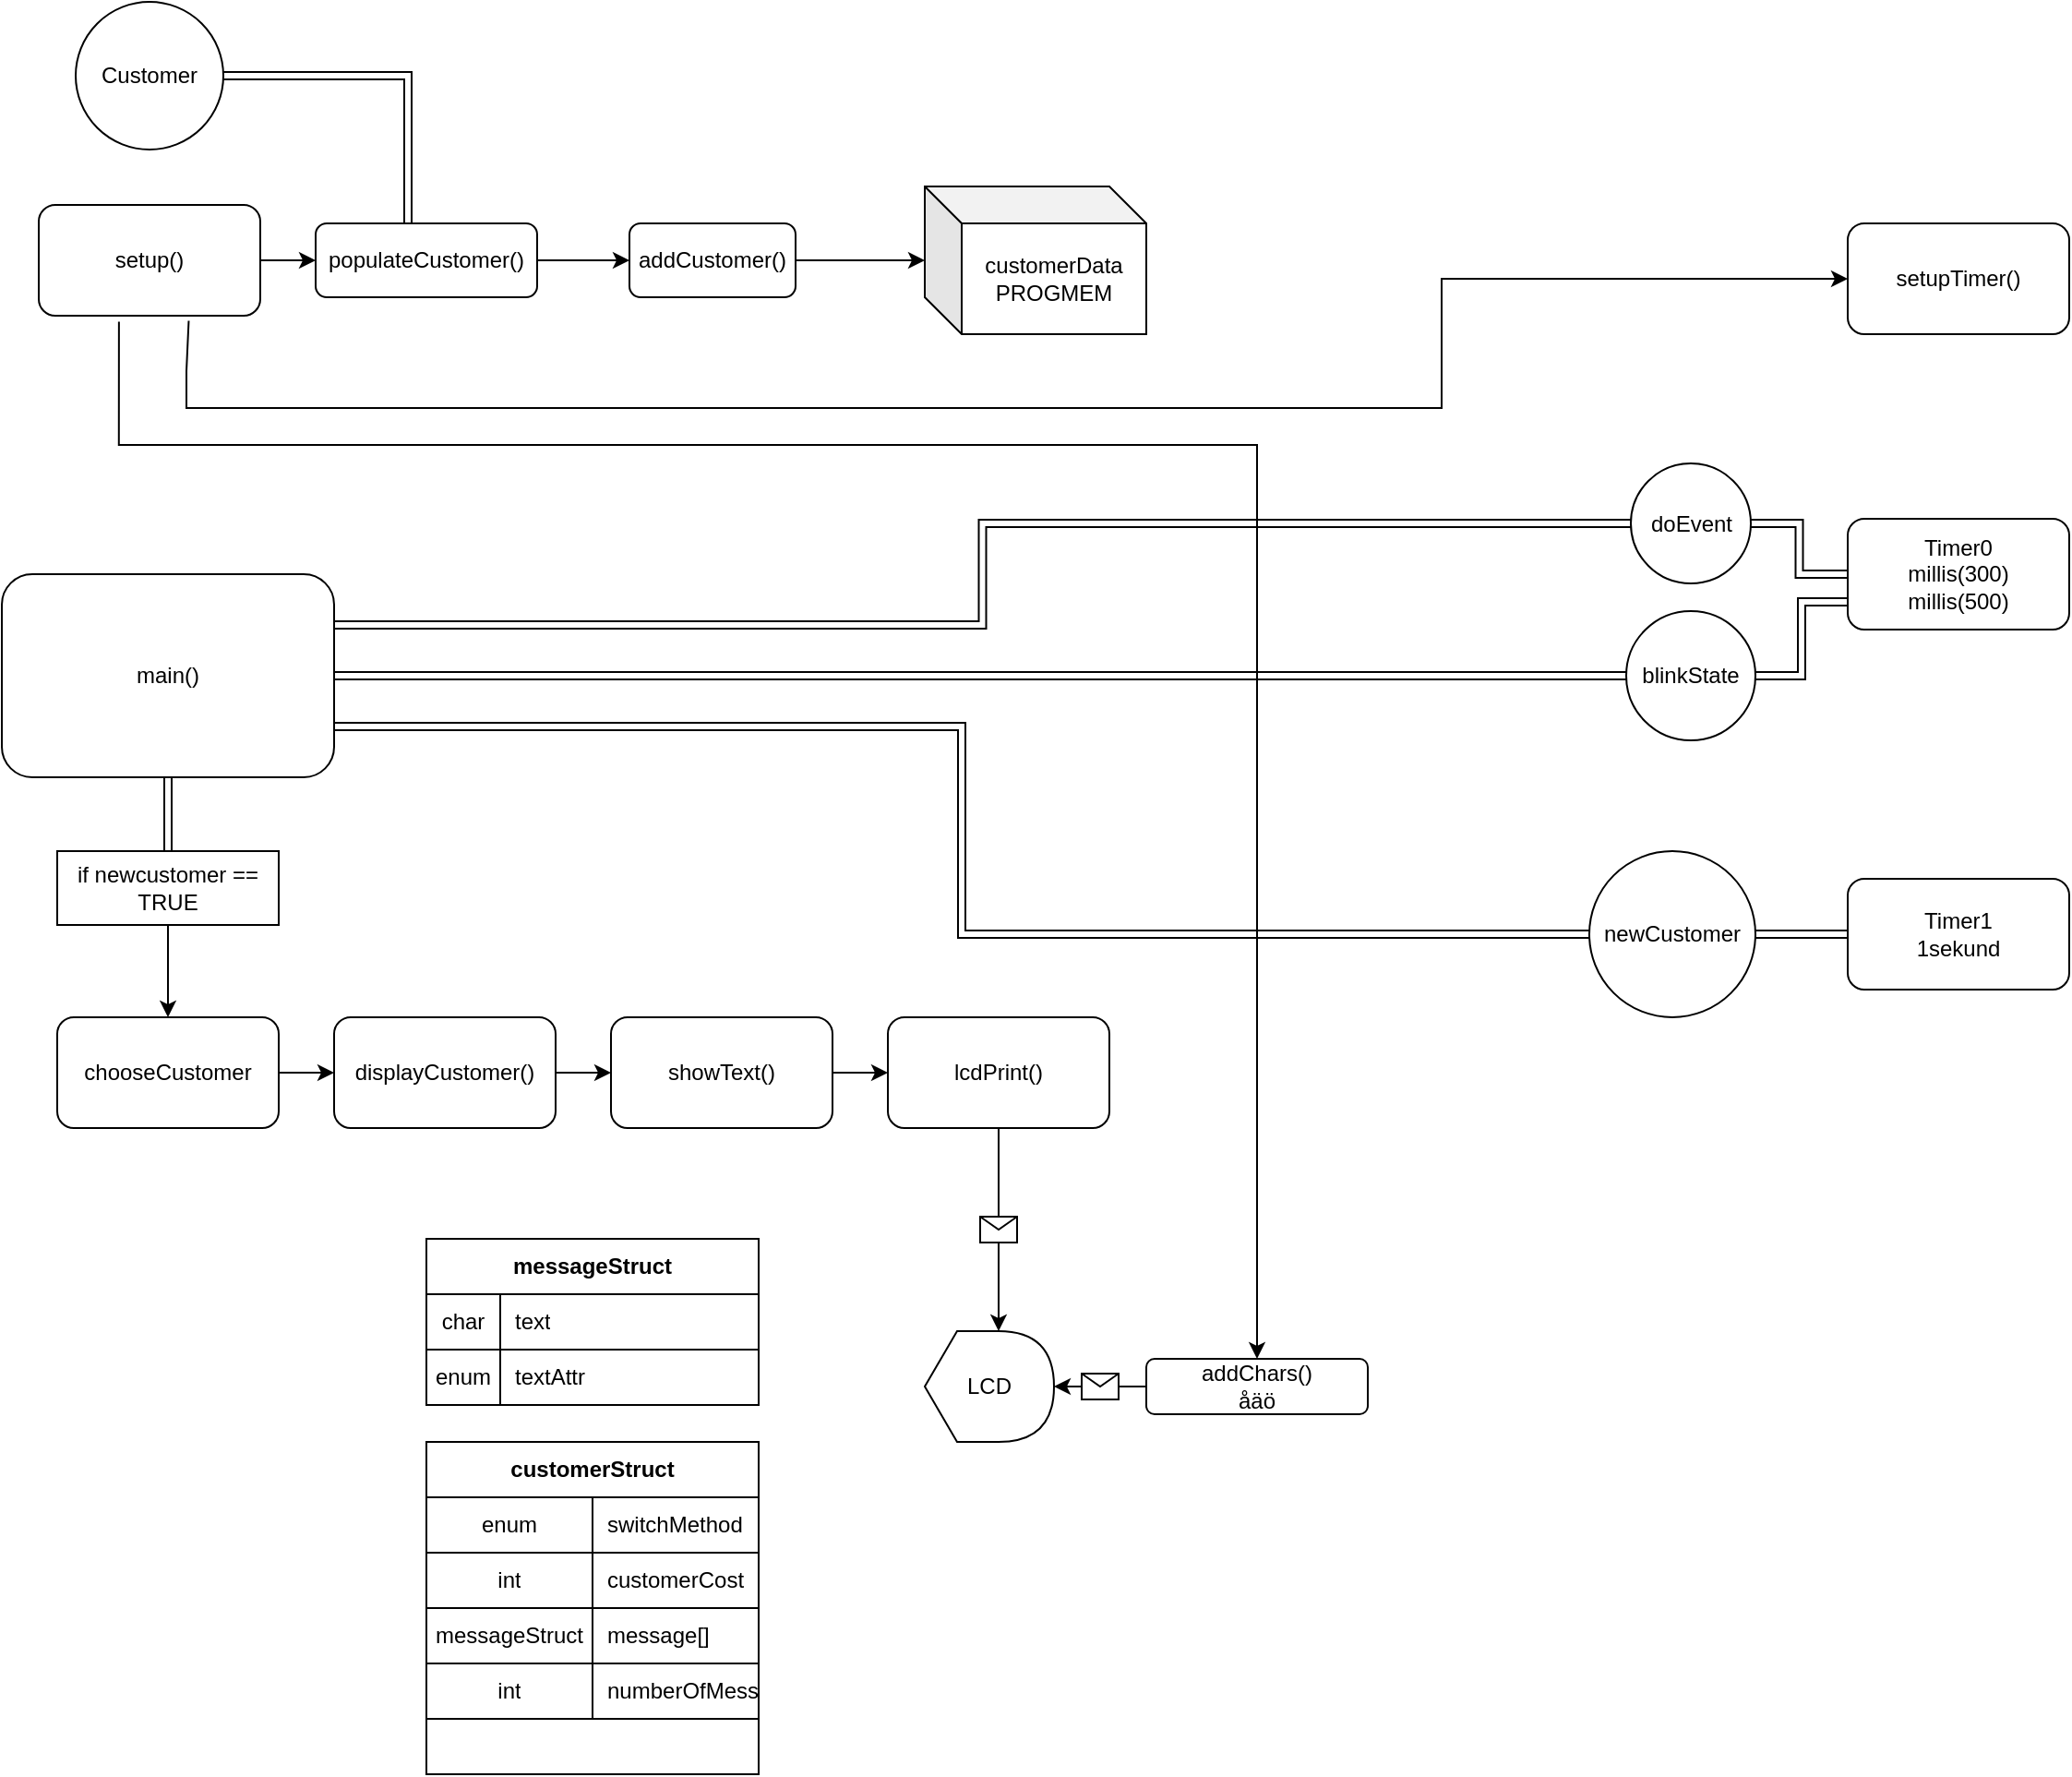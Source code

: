 <mxfile version="13.9.7" type="github">
  <diagram id="C5RBs43oDa-KdzZeNtuy" name="Page-1">
    <mxGraphModel dx="1209" dy="2297" grid="1" gridSize="10" guides="1" tooltips="1" connect="1" arrows="1" fold="1" page="1" pageScale="1" pageWidth="1169" pageHeight="1654" math="0" shadow="0">
      <root>
        <mxCell id="WIyWlLk6GJQsqaUBKTNV-0" />
        <mxCell id="WIyWlLk6GJQsqaUBKTNV-1" parent="WIyWlLk6GJQsqaUBKTNV-0" />
        <mxCell id="AeC5mfnTEmSeIsK8OsLa-0" value="setupTimer()" style="rounded=1;whiteSpace=wrap;html=1;" parent="WIyWlLk6GJQsqaUBKTNV-1" vertex="1">
          <mxGeometry x="1020" width="120" height="60" as="geometry" />
        </mxCell>
        <mxCell id="AeC5mfnTEmSeIsK8OsLa-89" value="" style="edgeStyle=orthogonalEdgeStyle;shape=link;rounded=0;orthogonalLoop=1;jettySize=auto;html=1;" parent="WIyWlLk6GJQsqaUBKTNV-1" source="AeC5mfnTEmSeIsK8OsLa-1" target="AeC5mfnTEmSeIsK8OsLa-87" edge="1">
          <mxGeometry relative="1" as="geometry" />
        </mxCell>
        <mxCell id="AeC5mfnTEmSeIsK8OsLa-1" value="Timer0&lt;br&gt;millis(300)&lt;br&gt;millis(500)" style="rounded=1;whiteSpace=wrap;html=1;" parent="WIyWlLk6GJQsqaUBKTNV-1" vertex="1">
          <mxGeometry x="1020" y="160" width="120" height="60" as="geometry" />
        </mxCell>
        <mxCell id="AeC5mfnTEmSeIsK8OsLa-88" value="" style="edgeStyle=orthogonalEdgeStyle;rounded=0;orthogonalLoop=1;jettySize=auto;html=1;shape=link;" parent="WIyWlLk6GJQsqaUBKTNV-1" source="AeC5mfnTEmSeIsK8OsLa-2" target="AeC5mfnTEmSeIsK8OsLa-86" edge="1">
          <mxGeometry relative="1" as="geometry" />
        </mxCell>
        <mxCell id="AeC5mfnTEmSeIsK8OsLa-2" value="Timer1&lt;br&gt;1sekund" style="rounded=1;whiteSpace=wrap;html=1;" parent="WIyWlLk6GJQsqaUBKTNV-1" vertex="1">
          <mxGeometry x="1020" y="355" width="120" height="60" as="geometry" />
        </mxCell>
        <mxCell id="AeC5mfnTEmSeIsK8OsLa-56" value="" style="edgeStyle=orthogonalEdgeStyle;rounded=0;orthogonalLoop=1;jettySize=auto;html=1;" parent="WIyWlLk6GJQsqaUBKTNV-1" source="AeC5mfnTEmSeIsK8OsLa-3" target="AeC5mfnTEmSeIsK8OsLa-6" edge="1">
          <mxGeometry relative="1" as="geometry" />
        </mxCell>
        <mxCell id="AeC5mfnTEmSeIsK8OsLa-3" value="setup()" style="rounded=1;whiteSpace=wrap;html=1;" parent="WIyWlLk6GJQsqaUBKTNV-1" vertex="1">
          <mxGeometry x="40" y="-10" width="120" height="60" as="geometry" />
        </mxCell>
        <mxCell id="AeC5mfnTEmSeIsK8OsLa-96" style="edgeStyle=orthogonalEdgeStyle;shape=link;rounded=0;orthogonalLoop=1;jettySize=auto;html=1;entryX=0;entryY=0.5;entryDx=0;entryDy=0;" parent="WIyWlLk6GJQsqaUBKTNV-1" source="AeC5mfnTEmSeIsK8OsLa-4" target="AeC5mfnTEmSeIsK8OsLa-92" edge="1">
          <mxGeometry relative="1" as="geometry" />
        </mxCell>
        <mxCell id="dDpZEbHmQVP0ViaYLFvV-11" value="" style="edgeStyle=orthogonalEdgeStyle;shape=link;rounded=0;orthogonalLoop=1;jettySize=auto;html=1;" edge="1" parent="WIyWlLk6GJQsqaUBKTNV-1" source="AeC5mfnTEmSeIsK8OsLa-4" target="dDpZEbHmQVP0ViaYLFvV-1">
          <mxGeometry relative="1" as="geometry" />
        </mxCell>
        <mxCell id="AeC5mfnTEmSeIsK8OsLa-4" value="main()" style="rounded=1;whiteSpace=wrap;html=1;" parent="WIyWlLk6GJQsqaUBKTNV-1" vertex="1">
          <mxGeometry x="20" y="190" width="180" height="110" as="geometry" />
        </mxCell>
        <mxCell id="AeC5mfnTEmSeIsK8OsLa-58" value="" style="edgeStyle=orthogonalEdgeStyle;rounded=0;orthogonalLoop=1;jettySize=auto;html=1;" parent="WIyWlLk6GJQsqaUBKTNV-1" source="AeC5mfnTEmSeIsK8OsLa-5" target="AeC5mfnTEmSeIsK8OsLa-36" edge="1">
          <mxGeometry relative="1" as="geometry" />
        </mxCell>
        <mxCell id="AeC5mfnTEmSeIsK8OsLa-5" value="addCustomer()" style="rounded=1;whiteSpace=wrap;html=1;" parent="WIyWlLk6GJQsqaUBKTNV-1" vertex="1">
          <mxGeometry x="360" width="90" height="40" as="geometry" />
        </mxCell>
        <mxCell id="AeC5mfnTEmSeIsK8OsLa-54" style="edgeStyle=orthogonalEdgeStyle;rounded=0;orthogonalLoop=1;jettySize=auto;html=1;entryX=1;entryY=0.5;entryDx=0;entryDy=0;shape=link;" parent="WIyWlLk6GJQsqaUBKTNV-1" source="AeC5mfnTEmSeIsK8OsLa-6" target="AeC5mfnTEmSeIsK8OsLa-52" edge="1">
          <mxGeometry relative="1" as="geometry">
            <mxPoint x="250" y="-80" as="targetPoint" />
            <Array as="points">
              <mxPoint x="240" y="-80" />
            </Array>
          </mxGeometry>
        </mxCell>
        <mxCell id="AeC5mfnTEmSeIsK8OsLa-57" value="" style="edgeStyle=orthogonalEdgeStyle;rounded=0;orthogonalLoop=1;jettySize=auto;html=1;" parent="WIyWlLk6GJQsqaUBKTNV-1" source="AeC5mfnTEmSeIsK8OsLa-6" target="AeC5mfnTEmSeIsK8OsLa-5" edge="1">
          <mxGeometry relative="1" as="geometry" />
        </mxCell>
        <mxCell id="AeC5mfnTEmSeIsK8OsLa-6" value="populateCustomer()" style="rounded=1;whiteSpace=wrap;html=1;" parent="WIyWlLk6GJQsqaUBKTNV-1" vertex="1">
          <mxGeometry x="190" width="120" height="40" as="geometry" />
        </mxCell>
        <mxCell id="AeC5mfnTEmSeIsK8OsLa-9" value="messageStruct" style="shape=table;html=1;whiteSpace=wrap;startSize=30;container=1;collapsible=0;childLayout=tableLayout;fixedRows=1;rowLines=0;fontStyle=1;align=center;" parent="WIyWlLk6GJQsqaUBKTNV-1" vertex="1">
          <mxGeometry x="250" y="550" width="180" height="90" as="geometry" />
        </mxCell>
        <mxCell id="AeC5mfnTEmSeIsK8OsLa-10" value="" style="shape=partialRectangle;html=1;whiteSpace=wrap;collapsible=0;dropTarget=0;pointerEvents=0;fillColor=none;top=0;left=0;bottom=1;right=0;points=[[0,0.5],[1,0.5]];portConstraint=eastwest;" parent="AeC5mfnTEmSeIsK8OsLa-9" vertex="1">
          <mxGeometry y="30" width="180" height="30" as="geometry" />
        </mxCell>
        <mxCell id="AeC5mfnTEmSeIsK8OsLa-11" value="char" style="shape=partialRectangle;html=1;whiteSpace=wrap;connectable=0;fillColor=none;top=0;left=0;bottom=0;right=0;overflow=hidden;" parent="AeC5mfnTEmSeIsK8OsLa-10" vertex="1">
          <mxGeometry width="40" height="30" as="geometry" />
        </mxCell>
        <mxCell id="AeC5mfnTEmSeIsK8OsLa-12" value="text" style="shape=partialRectangle;html=1;whiteSpace=wrap;connectable=0;fillColor=none;top=0;left=0;bottom=0;right=0;align=left;spacingLeft=6;overflow=hidden;" parent="AeC5mfnTEmSeIsK8OsLa-10" vertex="1">
          <mxGeometry x="40" width="140" height="30" as="geometry" />
        </mxCell>
        <mxCell id="AeC5mfnTEmSeIsK8OsLa-13" value="" style="shape=partialRectangle;html=1;whiteSpace=wrap;collapsible=0;dropTarget=0;pointerEvents=0;fillColor=none;top=0;left=0;bottom=0;right=0;points=[[0,0.5],[1,0.5]];portConstraint=eastwest;" parent="AeC5mfnTEmSeIsK8OsLa-9" vertex="1">
          <mxGeometry y="60" width="180" height="30" as="geometry" />
        </mxCell>
        <mxCell id="AeC5mfnTEmSeIsK8OsLa-14" value="enum" style="shape=partialRectangle;html=1;whiteSpace=wrap;connectable=0;fillColor=none;top=0;left=0;bottom=0;right=0;overflow=hidden;" parent="AeC5mfnTEmSeIsK8OsLa-13" vertex="1">
          <mxGeometry width="40" height="30" as="geometry" />
        </mxCell>
        <mxCell id="AeC5mfnTEmSeIsK8OsLa-15" value="textAttr" style="shape=partialRectangle;html=1;whiteSpace=wrap;connectable=0;fillColor=none;top=0;left=0;bottom=0;right=0;align=left;spacingLeft=6;overflow=hidden;" parent="AeC5mfnTEmSeIsK8OsLa-13" vertex="1">
          <mxGeometry x="40" width="140" height="30" as="geometry" />
        </mxCell>
        <mxCell id="AeC5mfnTEmSeIsK8OsLa-19" value="customerStruct" style="shape=table;html=1;whiteSpace=wrap;startSize=30;container=1;collapsible=0;childLayout=tableLayout;fixedRows=1;rowLines=1;fontStyle=1;align=center;verticalAlign=middle;" parent="WIyWlLk6GJQsqaUBKTNV-1" vertex="1">
          <mxGeometry x="250" y="660" width="180" height="180" as="geometry" />
        </mxCell>
        <mxCell id="AeC5mfnTEmSeIsK8OsLa-20" value="" style="shape=partialRectangle;html=1;whiteSpace=wrap;collapsible=0;dropTarget=0;pointerEvents=0;fillColor=none;top=0;left=0;bottom=1;right=0;points=[[0,0.5],[1,0.5]];portConstraint=eastwest;" parent="AeC5mfnTEmSeIsK8OsLa-19" vertex="1">
          <mxGeometry y="30" width="180" height="30" as="geometry" />
        </mxCell>
        <mxCell id="AeC5mfnTEmSeIsK8OsLa-21" value="enum" style="shape=partialRectangle;html=1;whiteSpace=wrap;connectable=0;fillColor=none;top=0;left=0;bottom=0;right=0;overflow=hidden;" parent="AeC5mfnTEmSeIsK8OsLa-20" vertex="1">
          <mxGeometry width="90" height="30" as="geometry" />
        </mxCell>
        <mxCell id="AeC5mfnTEmSeIsK8OsLa-22" value="switchMethod" style="shape=partialRectangle;html=1;whiteSpace=wrap;connectable=0;fillColor=none;top=0;left=0;bottom=0;right=0;align=left;spacingLeft=6;overflow=hidden;" parent="AeC5mfnTEmSeIsK8OsLa-20" vertex="1">
          <mxGeometry x="90" width="90" height="30" as="geometry" />
        </mxCell>
        <mxCell id="AeC5mfnTEmSeIsK8OsLa-23" value="" style="shape=partialRectangle;html=1;whiteSpace=wrap;collapsible=0;dropTarget=0;pointerEvents=0;fillColor=none;top=0;left=0;bottom=0;right=0;points=[[0,0.5],[1,0.5]];portConstraint=eastwest;" parent="AeC5mfnTEmSeIsK8OsLa-19" vertex="1">
          <mxGeometry y="60" width="180" height="30" as="geometry" />
        </mxCell>
        <mxCell id="AeC5mfnTEmSeIsK8OsLa-24" value="int" style="shape=partialRectangle;html=1;whiteSpace=wrap;connectable=0;fillColor=none;top=1;left=0;bottom=1;right=0;overflow=hidden;" parent="AeC5mfnTEmSeIsK8OsLa-23" vertex="1">
          <mxGeometry width="90" height="30" as="geometry" />
        </mxCell>
        <mxCell id="AeC5mfnTEmSeIsK8OsLa-25" value="customerCost" style="shape=partialRectangle;html=1;whiteSpace=wrap;connectable=0;fillColor=none;top=1;left=0;bottom=1;right=0;align=left;spacingLeft=6;overflow=hidden;" parent="AeC5mfnTEmSeIsK8OsLa-23" vertex="1">
          <mxGeometry x="90" width="90" height="30" as="geometry" />
        </mxCell>
        <mxCell id="AeC5mfnTEmSeIsK8OsLa-26" value="" style="shape=partialRectangle;html=1;whiteSpace=wrap;collapsible=0;dropTarget=0;pointerEvents=0;fillColor=none;top=0;left=0;bottom=0;right=0;points=[[0,0.5],[1,0.5]];portConstraint=eastwest;" parent="AeC5mfnTEmSeIsK8OsLa-19" vertex="1">
          <mxGeometry y="90" width="180" height="30" as="geometry" />
        </mxCell>
        <mxCell id="AeC5mfnTEmSeIsK8OsLa-27" value="messageStruct" style="shape=partialRectangle;html=1;whiteSpace=wrap;connectable=0;fillColor=none;top=1;left=0;bottom=1;right=0;overflow=hidden;" parent="AeC5mfnTEmSeIsK8OsLa-26" vertex="1">
          <mxGeometry width="90" height="30" as="geometry" />
        </mxCell>
        <mxCell id="AeC5mfnTEmSeIsK8OsLa-28" value="message[]" style="shape=partialRectangle;html=1;whiteSpace=wrap;connectable=0;fillColor=none;top=1;left=0;bottom=1;right=0;align=left;spacingLeft=6;overflow=hidden;" parent="AeC5mfnTEmSeIsK8OsLa-26" vertex="1">
          <mxGeometry x="90" width="90" height="30" as="geometry" />
        </mxCell>
        <mxCell id="AeC5mfnTEmSeIsK8OsLa-33" style="shape=partialRectangle;html=1;whiteSpace=wrap;collapsible=0;dropTarget=0;pointerEvents=0;fillColor=none;top=0;left=0;bottom=0;right=0;points=[[0,0.5],[1,0.5]];portConstraint=eastwest;" parent="AeC5mfnTEmSeIsK8OsLa-19" vertex="1">
          <mxGeometry y="120" width="180" height="30" as="geometry" />
        </mxCell>
        <mxCell id="AeC5mfnTEmSeIsK8OsLa-34" value="int" style="shape=partialRectangle;html=1;whiteSpace=wrap;connectable=0;fillColor=none;top=1;left=0;bottom=1;right=0;overflow=hidden;" parent="AeC5mfnTEmSeIsK8OsLa-33" vertex="1">
          <mxGeometry width="90" height="30" as="geometry" />
        </mxCell>
        <mxCell id="AeC5mfnTEmSeIsK8OsLa-35" value="numberOfMessages" style="shape=partialRectangle;html=1;whiteSpace=wrap;connectable=0;fillColor=none;top=1;left=0;bottom=1;right=0;align=left;spacingLeft=6;overflow=hidden;" parent="AeC5mfnTEmSeIsK8OsLa-33" vertex="1">
          <mxGeometry x="90" width="90" height="30" as="geometry" />
        </mxCell>
        <mxCell id="AeC5mfnTEmSeIsK8OsLa-36" value="customerData PROGMEM" style="shape=cube;whiteSpace=wrap;html=1;boundedLbl=1;backgroundOutline=1;darkOpacity=0.05;darkOpacity2=0.1;strokeColor=#000000;" parent="WIyWlLk6GJQsqaUBKTNV-1" vertex="1">
          <mxGeometry x="520" y="-20" width="120" height="80" as="geometry" />
        </mxCell>
        <mxCell id="AeC5mfnTEmSeIsK8OsLa-76" value="" style="edgeStyle=orthogonalEdgeStyle;rounded=0;orthogonalLoop=1;jettySize=auto;html=1;" parent="WIyWlLk6GJQsqaUBKTNV-1" source="AeC5mfnTEmSeIsK8OsLa-37" target="AeC5mfnTEmSeIsK8OsLa-38" edge="1">
          <mxGeometry relative="1" as="geometry" />
        </mxCell>
        <mxCell id="AeC5mfnTEmSeIsK8OsLa-37" value="chooseCustomer" style="rounded=1;whiteSpace=wrap;html=1;strokeColor=#000000;" parent="WIyWlLk6GJQsqaUBKTNV-1" vertex="1">
          <mxGeometry x="50" y="430" width="120" height="60" as="geometry" />
        </mxCell>
        <mxCell id="AeC5mfnTEmSeIsK8OsLa-75" value="" style="edgeStyle=orthogonalEdgeStyle;rounded=0;orthogonalLoop=1;jettySize=auto;html=1;" parent="WIyWlLk6GJQsqaUBKTNV-1" source="AeC5mfnTEmSeIsK8OsLa-38" target="AeC5mfnTEmSeIsK8OsLa-39" edge="1">
          <mxGeometry relative="1" as="geometry" />
        </mxCell>
        <mxCell id="AeC5mfnTEmSeIsK8OsLa-38" value="displayCustomer()" style="rounded=1;whiteSpace=wrap;html=1;strokeColor=#000000;" parent="WIyWlLk6GJQsqaUBKTNV-1" vertex="1">
          <mxGeometry x="200" y="430" width="120" height="60" as="geometry" />
        </mxCell>
        <mxCell id="AeC5mfnTEmSeIsK8OsLa-74" value="" style="edgeStyle=orthogonalEdgeStyle;rounded=0;orthogonalLoop=1;jettySize=auto;html=1;" parent="WIyWlLk6GJQsqaUBKTNV-1" source="AeC5mfnTEmSeIsK8OsLa-39" target="AeC5mfnTEmSeIsK8OsLa-44" edge="1">
          <mxGeometry relative="1" as="geometry" />
        </mxCell>
        <mxCell id="AeC5mfnTEmSeIsK8OsLa-39" value="showText()" style="rounded=1;whiteSpace=wrap;html=1;strokeColor=#000000;" parent="WIyWlLk6GJQsqaUBKTNV-1" vertex="1">
          <mxGeometry x="350" y="430" width="120" height="60" as="geometry" />
        </mxCell>
        <mxCell id="AeC5mfnTEmSeIsK8OsLa-42" value="LCD" style="shape=display;whiteSpace=wrap;html=1;strokeColor=#000000;" parent="WIyWlLk6GJQsqaUBKTNV-1" vertex="1">
          <mxGeometry x="520" y="600" width="70" height="60" as="geometry" />
        </mxCell>
        <mxCell id="AeC5mfnTEmSeIsK8OsLa-77" style="edgeStyle=orthogonalEdgeStyle;rounded=0;orthogonalLoop=1;jettySize=auto;html=1;entryX=0.5;entryY=0;entryDx=0;entryDy=0;exitX=0.362;exitY=1.054;exitDx=0;exitDy=0;exitPerimeter=0;" parent="WIyWlLk6GJQsqaUBKTNV-1" source="AeC5mfnTEmSeIsK8OsLa-3" target="AeC5mfnTEmSeIsK8OsLa-43" edge="1">
          <mxGeometry relative="1" as="geometry">
            <mxPoint x="80" y="120" as="sourcePoint" />
            <Array as="points">
              <mxPoint x="83" y="120" />
              <mxPoint x="700" y="120" />
            </Array>
          </mxGeometry>
        </mxCell>
        <mxCell id="AeC5mfnTEmSeIsK8OsLa-43" value="addChars()&lt;br&gt;åäö" style="rounded=1;whiteSpace=wrap;html=1;strokeColor=#000000;" parent="WIyWlLk6GJQsqaUBKTNV-1" vertex="1">
          <mxGeometry x="640" y="615" width="120" height="30" as="geometry" />
        </mxCell>
        <mxCell id="AeC5mfnTEmSeIsK8OsLa-44" value="lcdPrint()" style="rounded=1;whiteSpace=wrap;html=1;strokeColor=#000000;" parent="WIyWlLk6GJQsqaUBKTNV-1" vertex="1">
          <mxGeometry x="500" y="430" width="120" height="60" as="geometry" />
        </mxCell>
        <mxCell id="AeC5mfnTEmSeIsK8OsLa-52" value="Customer" style="ellipse;whiteSpace=wrap;html=1;aspect=fixed;strokeColor=#000000;" parent="WIyWlLk6GJQsqaUBKTNV-1" vertex="1">
          <mxGeometry x="60" y="-120" width="80" height="80" as="geometry" />
        </mxCell>
        <mxCell id="AeC5mfnTEmSeIsK8OsLa-62" value="" style="endArrow=classic;html=1;exitX=0.677;exitY=1.046;exitDx=0;exitDy=0;entryX=0;entryY=0.5;entryDx=0;entryDy=0;exitPerimeter=0;rounded=0;" parent="WIyWlLk6GJQsqaUBKTNV-1" source="AeC5mfnTEmSeIsK8OsLa-3" target="AeC5mfnTEmSeIsK8OsLa-0" edge="1">
          <mxGeometry width="50" height="50" relative="1" as="geometry">
            <mxPoint x="510" y="290" as="sourcePoint" />
            <mxPoint x="960" y="30" as="targetPoint" />
            <Array as="points">
              <mxPoint x="120" y="80" />
              <mxPoint x="120" y="100" />
              <mxPoint x="700" y="100" />
              <mxPoint x="800" y="100" />
              <mxPoint x="800" y="30" />
            </Array>
          </mxGeometry>
        </mxCell>
        <mxCell id="AeC5mfnTEmSeIsK8OsLa-79" value="" style="endArrow=classic;html=1;exitX=0.5;exitY=1;exitDx=0;exitDy=0;entryX=0;entryY=0;entryDx=40;entryDy=0;entryPerimeter=0;" parent="WIyWlLk6GJQsqaUBKTNV-1" source="AeC5mfnTEmSeIsK8OsLa-44" target="AeC5mfnTEmSeIsK8OsLa-42" edge="1">
          <mxGeometry relative="1" as="geometry">
            <mxPoint x="355" y="580" as="sourcePoint" />
            <mxPoint x="530" y="560" as="targetPoint" />
          </mxGeometry>
        </mxCell>
        <mxCell id="AeC5mfnTEmSeIsK8OsLa-80" value="" style="shape=message;html=1;outlineConnect=0;" parent="AeC5mfnTEmSeIsK8OsLa-79" vertex="1">
          <mxGeometry width="20" height="14" relative="1" as="geometry">
            <mxPoint x="-10" y="-7" as="offset" />
          </mxGeometry>
        </mxCell>
        <mxCell id="AeC5mfnTEmSeIsK8OsLa-81" value="" style="endArrow=classic;html=1;exitX=0;exitY=0.5;exitDx=0;exitDy=0;" parent="WIyWlLk6GJQsqaUBKTNV-1" source="AeC5mfnTEmSeIsK8OsLa-43" edge="1">
          <mxGeometry relative="1" as="geometry">
            <mxPoint x="630" y="630" as="sourcePoint" />
            <mxPoint x="590" y="630" as="targetPoint" />
          </mxGeometry>
        </mxCell>
        <mxCell id="AeC5mfnTEmSeIsK8OsLa-82" value="" style="shape=message;html=1;outlineConnect=0;" parent="AeC5mfnTEmSeIsK8OsLa-81" vertex="1">
          <mxGeometry width="20" height="14" relative="1" as="geometry">
            <mxPoint x="-10" y="-7" as="offset" />
          </mxGeometry>
        </mxCell>
        <mxCell id="dDpZEbHmQVP0ViaYLFvV-6" style="edgeStyle=orthogonalEdgeStyle;rounded=0;orthogonalLoop=1;jettySize=auto;html=1;exitX=0;exitY=0.5;exitDx=0;exitDy=0;entryX=1;entryY=0.75;entryDx=0;entryDy=0;shape=link;" edge="1" parent="WIyWlLk6GJQsqaUBKTNV-1" source="AeC5mfnTEmSeIsK8OsLa-86" target="AeC5mfnTEmSeIsK8OsLa-4">
          <mxGeometry relative="1" as="geometry" />
        </mxCell>
        <mxCell id="AeC5mfnTEmSeIsK8OsLa-86" value="newCustomer" style="ellipse;whiteSpace=wrap;html=1;aspect=fixed;strokeColor=#000000;" parent="WIyWlLk6GJQsqaUBKTNV-1" vertex="1">
          <mxGeometry x="880" y="340" width="90" height="90" as="geometry" />
        </mxCell>
        <mxCell id="AeC5mfnTEmSeIsK8OsLa-97" style="edgeStyle=orthogonalEdgeStyle;shape=link;rounded=0;orthogonalLoop=1;jettySize=auto;html=1;entryX=1;entryY=0.25;entryDx=0;entryDy=0;" parent="WIyWlLk6GJQsqaUBKTNV-1" source="AeC5mfnTEmSeIsK8OsLa-87" target="AeC5mfnTEmSeIsK8OsLa-4" edge="1">
          <mxGeometry relative="1" as="geometry">
            <mxPoint x="860" y="220" as="targetPoint" />
          </mxGeometry>
        </mxCell>
        <mxCell id="AeC5mfnTEmSeIsK8OsLa-87" value="doEvent" style="ellipse;whiteSpace=wrap;html=1;aspect=fixed;strokeColor=#000000;" parent="WIyWlLk6GJQsqaUBKTNV-1" vertex="1">
          <mxGeometry x="902.5" y="130" width="65" height="65" as="geometry" />
        </mxCell>
        <mxCell id="AeC5mfnTEmSeIsK8OsLa-94" style="edgeStyle=orthogonalEdgeStyle;shape=link;rounded=0;orthogonalLoop=1;jettySize=auto;html=1;exitX=1;exitY=0.5;exitDx=0;exitDy=0;entryX=0;entryY=0.75;entryDx=0;entryDy=0;" parent="WIyWlLk6GJQsqaUBKTNV-1" source="AeC5mfnTEmSeIsK8OsLa-92" target="AeC5mfnTEmSeIsK8OsLa-1" edge="1">
          <mxGeometry relative="1" as="geometry" />
        </mxCell>
        <mxCell id="AeC5mfnTEmSeIsK8OsLa-92" value="blinkState" style="ellipse;whiteSpace=wrap;html=1;aspect=fixed;strokeColor=#000000;" parent="WIyWlLk6GJQsqaUBKTNV-1" vertex="1">
          <mxGeometry x="900" y="210" width="70" height="70" as="geometry" />
        </mxCell>
        <mxCell id="dDpZEbHmQVP0ViaYLFvV-13" value="" style="edgeStyle=orthogonalEdgeStyle;rounded=0;orthogonalLoop=1;jettySize=auto;html=1;" edge="1" parent="WIyWlLk6GJQsqaUBKTNV-1" source="dDpZEbHmQVP0ViaYLFvV-1" target="AeC5mfnTEmSeIsK8OsLa-37">
          <mxGeometry relative="1" as="geometry" />
        </mxCell>
        <mxCell id="dDpZEbHmQVP0ViaYLFvV-1" value="if newcustomer == TRUE" style="text;html=1;align=center;verticalAlign=middle;whiteSpace=wrap;rounded=0;strokeColor=#000000;" vertex="1" parent="WIyWlLk6GJQsqaUBKTNV-1">
          <mxGeometry x="50" y="340" width="120" height="40" as="geometry" />
        </mxCell>
      </root>
    </mxGraphModel>
  </diagram>
</mxfile>
